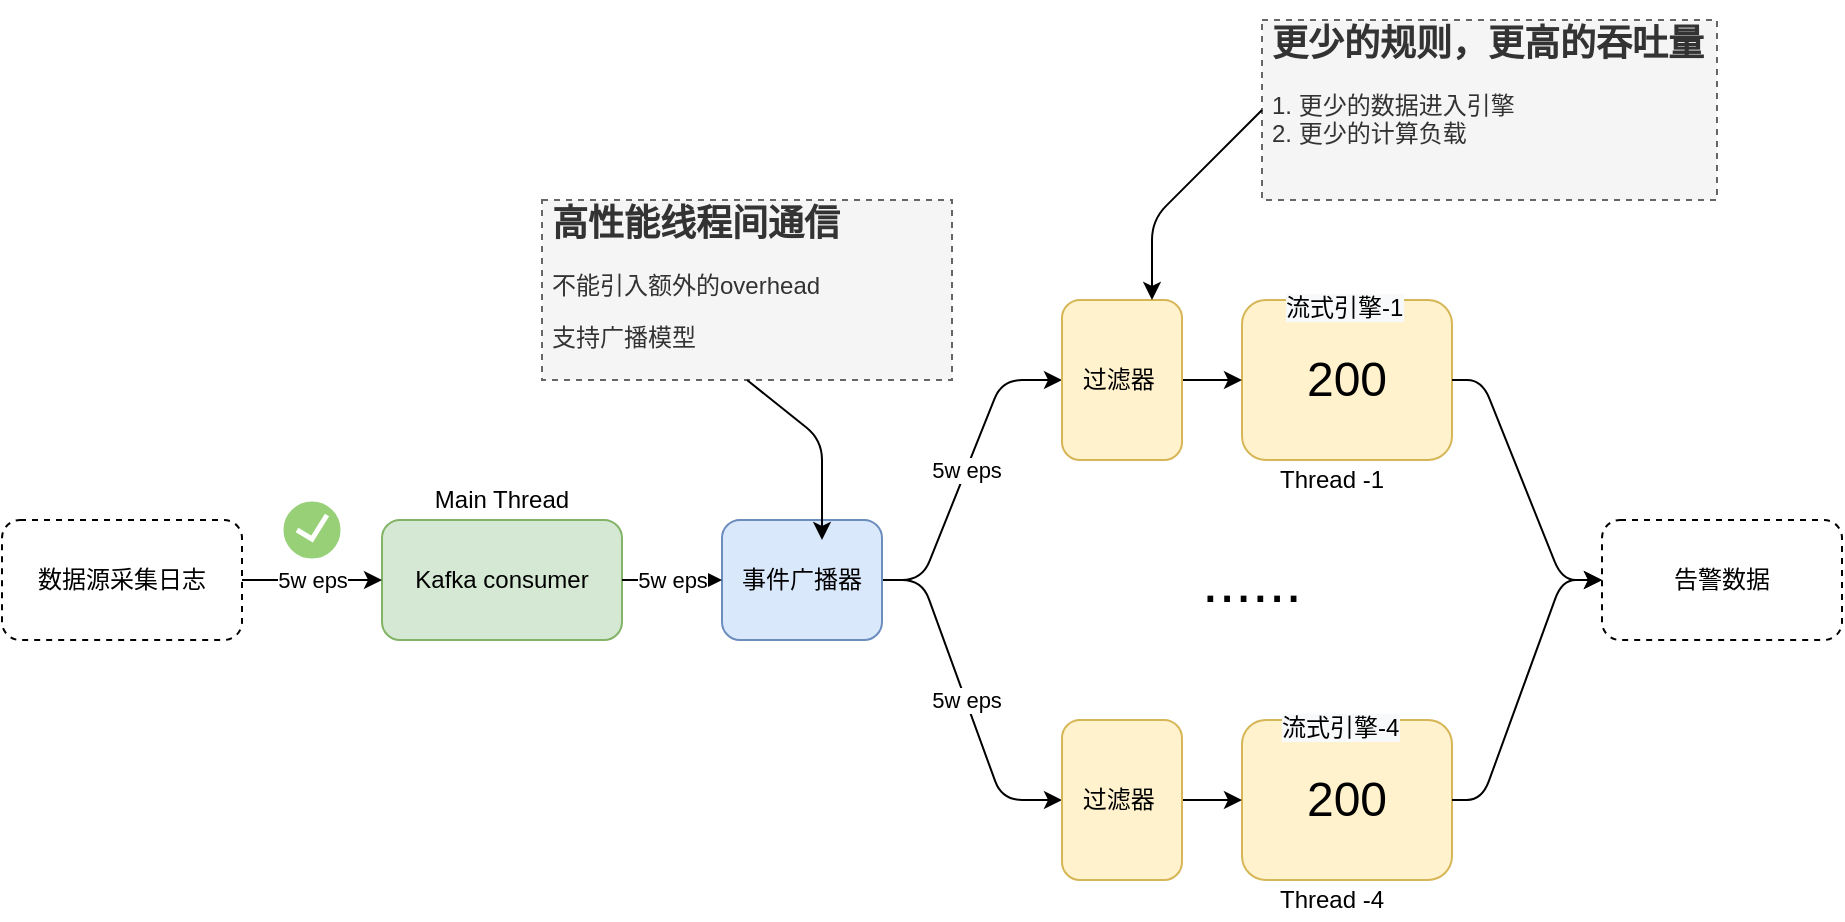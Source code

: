 <mxfile version="14.5.7" type="github">
  <diagram id="C5vinGJHW-rtovE41A46" name="Page-1">
    <mxGraphModel dx="2050" dy="1873" grid="1" gridSize="10" guides="1" tooltips="1" connect="1" arrows="1" fold="1" page="1" pageScale="1" pageWidth="827" pageHeight="1169" math="0" shadow="0">
      <root>
        <mxCell id="0" />
        <mxCell id="1" parent="0" />
        <mxCell id="gqFwRVO5_w8t7Y9dCftd-1" value="Kafka consumer" style="rounded=1;whiteSpace=wrap;html=1;fillColor=#d5e8d4;strokeColor=#82b366;" parent="1" vertex="1">
          <mxGeometry x="-70" y="190" width="120" height="60" as="geometry" />
        </mxCell>
        <mxCell id="gqFwRVO5_w8t7Y9dCftd-2" value="&lt;font style=&quot;font-size: 24px&quot;&gt;200&lt;/font&gt;" style="rounded=1;whiteSpace=wrap;html=1;fillColor=#fff2cc;strokeColor=#d6b656;" parent="1" vertex="1">
          <mxGeometry x="360" y="80" width="105" height="80" as="geometry" />
        </mxCell>
        <mxCell id="gqFwRVO5_w8t7Y9dCftd-3" value="5w eps" style="endArrow=classic;html=1;exitX=1;exitY=0.5;exitDx=0;exitDy=0;entryX=0;entryY=0.5;entryDx=0;entryDy=0;" parent="1" source="gqFwRVO5_w8t7Y9dCftd-19" target="rhmCtTNwZxS6rfIbyrju-1" edge="1">
          <mxGeometry x="0.001" relative="1" as="geometry">
            <mxPoint x="130" y="250" as="sourcePoint" />
            <mxPoint x="290" y="250" as="targetPoint" />
            <Array as="points">
              <mxPoint x="200" y="220" />
              <mxPoint x="240" y="120" />
            </Array>
            <mxPoint as="offset" />
          </mxGeometry>
        </mxCell>
        <mxCell id="gqFwRVO5_w8t7Y9dCftd-4" value="数据源采集日志" style="rounded=1;whiteSpace=wrap;html=1;dashed=1;" parent="1" vertex="1">
          <mxGeometry x="-260" y="190" width="120" height="60" as="geometry" />
        </mxCell>
        <mxCell id="gqFwRVO5_w8t7Y9dCftd-9" value="5w eps" style="endArrow=classic;html=1;exitX=1;exitY=0.5;exitDx=0;exitDy=0;entryX=0;entryY=0.5;entryDx=0;entryDy=0;" parent="1" source="gqFwRVO5_w8t7Y9dCftd-4" target="gqFwRVO5_w8t7Y9dCftd-1" edge="1">
          <mxGeometry relative="1" as="geometry">
            <mxPoint x="90" y="240" as="sourcePoint" />
            <mxPoint x="165" y="240" as="targetPoint" />
            <Array as="points" />
          </mxGeometry>
        </mxCell>
        <mxCell id="gqFwRVO5_w8t7Y9dCftd-10" value="&lt;span style=&quot;color: rgb(0 , 0 , 0) ; font-family: &amp;#34;helvetica&amp;#34; ; font-size: 12px ; font-style: normal ; font-weight: 400 ; letter-spacing: normal ; text-align: center ; text-indent: 0px ; text-transform: none ; word-spacing: 0px ; background-color: rgb(248 , 249 , 250) ; display: inline ; float: none&quot;&gt;流式引擎-1&lt;/span&gt;" style="text;whiteSpace=wrap;html=1;" parent="1" vertex="1">
          <mxGeometry x="380" y="70" width="70" height="30" as="geometry" />
        </mxCell>
        <mxCell id="gqFwRVO5_w8t7Y9dCftd-11" value="&lt;font style=&quot;font-size: 24px&quot;&gt;200&lt;/font&gt;" style="rounded=1;whiteSpace=wrap;html=1;fillColor=#fff2cc;strokeColor=#d6b656;" parent="1" vertex="1">
          <mxGeometry x="360" y="290" width="105" height="80" as="geometry" />
        </mxCell>
        <mxCell id="gqFwRVO5_w8t7Y9dCftd-12" value="&lt;span style=&quot;color: rgb(0 , 0 , 0) ; font-family: &amp;#34;helvetica&amp;#34; ; font-size: 12px ; font-style: normal ; font-weight: 400 ; letter-spacing: normal ; text-align: center ; text-indent: 0px ; text-transform: none ; word-spacing: 0px ; background-color: rgb(248 , 249 , 250) ; display: inline ; float: none&quot;&gt;流式引擎-4&lt;/span&gt;" style="text;whiteSpace=wrap;html=1;" parent="1" vertex="1">
          <mxGeometry x="377.5" y="280" width="70" height="30" as="geometry" />
        </mxCell>
        <mxCell id="gqFwRVO5_w8t7Y9dCftd-13" value="&lt;span style=&quot;font-size: 30px&quot;&gt;......&lt;/span&gt;" style="text;html=1;align=center;verticalAlign=middle;whiteSpace=wrap;rounded=0;" parent="1" vertex="1">
          <mxGeometry x="300" y="210" width="130" height="20" as="geometry" />
        </mxCell>
        <mxCell id="gqFwRVO5_w8t7Y9dCftd-14" value="5w eps" style="endArrow=classic;html=1;exitX=1;exitY=0.5;exitDx=0;exitDy=0;entryX=0;entryY=0.5;entryDx=0;entryDy=0;" parent="1" source="gqFwRVO5_w8t7Y9dCftd-19" target="rhmCtTNwZxS6rfIbyrju-4" edge="1">
          <mxGeometry relative="1" as="geometry">
            <mxPoint x="180" y="230" as="sourcePoint" />
            <mxPoint x="310" y="110" as="targetPoint" />
            <Array as="points">
              <mxPoint x="200" y="220" />
              <mxPoint x="240" y="330" />
            </Array>
          </mxGeometry>
        </mxCell>
        <mxCell id="gqFwRVO5_w8t7Y9dCftd-19" value="事件广播器" style="rounded=1;whiteSpace=wrap;html=1;fillColor=#dae8fc;strokeColor=#6c8ebf;" parent="1" vertex="1">
          <mxGeometry x="100" y="190" width="80" height="60" as="geometry" />
        </mxCell>
        <mxCell id="gqFwRVO5_w8t7Y9dCftd-20" value="5w eps" style="endArrow=classic;html=1;exitX=1;exitY=0.5;exitDx=0;exitDy=0;entryX=0;entryY=0.5;entryDx=0;entryDy=0;" parent="1" source="gqFwRVO5_w8t7Y9dCftd-1" target="gqFwRVO5_w8t7Y9dCftd-19" edge="1">
          <mxGeometry relative="1" as="geometry">
            <mxPoint x="-110" y="230" as="sourcePoint" />
            <mxPoint x="90" y="240" as="targetPoint" />
            <Array as="points" />
          </mxGeometry>
        </mxCell>
        <mxCell id="gqFwRVO5_w8t7Y9dCftd-21" value="Main Thread" style="text;html=1;strokeColor=none;fillColor=none;align=center;verticalAlign=middle;whiteSpace=wrap;rounded=0;" parent="1" vertex="1">
          <mxGeometry x="-55" y="170" width="90" height="20" as="geometry" />
        </mxCell>
        <mxCell id="gqFwRVO5_w8t7Y9dCftd-22" value="Thread -1" style="text;html=1;strokeColor=none;fillColor=none;align=center;verticalAlign=middle;whiteSpace=wrap;rounded=0;" parent="1" vertex="1">
          <mxGeometry x="360" y="160" width="90" height="20" as="geometry" />
        </mxCell>
        <mxCell id="gqFwRVO5_w8t7Y9dCftd-23" value="Thread -4" style="text;html=1;strokeColor=none;fillColor=none;align=center;verticalAlign=middle;whiteSpace=wrap;rounded=0;" parent="1" vertex="1">
          <mxGeometry x="360" y="370" width="90" height="20" as="geometry" />
        </mxCell>
        <mxCell id="gqFwRVO5_w8t7Y9dCftd-28" value="" style="verticalLabelPosition=bottom;verticalAlign=top;html=1;shadow=0;dashed=0;strokeWidth=1;shape=mxgraph.ios.iCheckIcon;fillColor2=#97D077;strokeColor=#ffffff;fillColor=#97D077;" parent="1" vertex="1">
          <mxGeometry x="-120" y="180" width="30" height="30" as="geometry" />
        </mxCell>
        <mxCell id="bxUp1ofbsn-oUwiHGzQS-1" value="告警数据" style="rounded=1;whiteSpace=wrap;html=1;dashed=1;" parent="1" vertex="1">
          <mxGeometry x="540" y="190" width="120" height="60" as="geometry" />
        </mxCell>
        <mxCell id="bxUp1ofbsn-oUwiHGzQS-2" value="" style="endArrow=classic;html=1;exitX=1;exitY=0.5;exitDx=0;exitDy=0;entryX=0;entryY=0.5;entryDx=0;entryDy=0;" parent="1" source="gqFwRVO5_w8t7Y9dCftd-2" target="bxUp1ofbsn-oUwiHGzQS-1" edge="1">
          <mxGeometry x="0.001" relative="1" as="geometry">
            <mxPoint x="200" y="230" as="sourcePoint" />
            <mxPoint x="310" y="130" as="targetPoint" />
            <Array as="points">
              <mxPoint x="480" y="120" />
              <mxPoint x="520" y="220" />
            </Array>
            <mxPoint as="offset" />
          </mxGeometry>
        </mxCell>
        <mxCell id="bxUp1ofbsn-oUwiHGzQS-3" value="" style="endArrow=classic;html=1;exitX=1;exitY=0.5;exitDx=0;exitDy=0;entryX=0;entryY=0.5;entryDx=0;entryDy=0;" parent="1" source="gqFwRVO5_w8t7Y9dCftd-11" target="bxUp1ofbsn-oUwiHGzQS-1" edge="1">
          <mxGeometry x="0.001" relative="1" as="geometry">
            <mxPoint x="430" y="130" as="sourcePoint" />
            <mxPoint x="540" y="230" as="targetPoint" />
            <Array as="points">
              <mxPoint x="480" y="330" />
              <mxPoint x="520" y="220" />
            </Array>
            <mxPoint as="offset" />
          </mxGeometry>
        </mxCell>
        <mxCell id="rhmCtTNwZxS6rfIbyrju-3" value="" style="edgeStyle=orthogonalEdgeStyle;rounded=0;orthogonalLoop=1;jettySize=auto;html=1;entryX=0;entryY=0.5;entryDx=0;entryDy=0;" edge="1" parent="1" source="rhmCtTNwZxS6rfIbyrju-1" target="gqFwRVO5_w8t7Y9dCftd-2">
          <mxGeometry relative="1" as="geometry" />
        </mxCell>
        <mxCell id="rhmCtTNwZxS6rfIbyrju-1" value="&lt;font style=&quot;font-size: 12px&quot;&gt;过滤器&amp;nbsp;&lt;/font&gt;" style="rounded=1;whiteSpace=wrap;html=1;fillColor=#fff2cc;strokeColor=#d6b656;" vertex="1" parent="1">
          <mxGeometry x="270" y="80" width="60" height="80" as="geometry" />
        </mxCell>
        <mxCell id="rhmCtTNwZxS6rfIbyrju-5" value="" style="edgeStyle=orthogonalEdgeStyle;rounded=0;orthogonalLoop=1;jettySize=auto;html=1;entryX=0;entryY=0.5;entryDx=0;entryDy=0;" edge="1" parent="1" source="rhmCtTNwZxS6rfIbyrju-4" target="gqFwRVO5_w8t7Y9dCftd-11">
          <mxGeometry relative="1" as="geometry" />
        </mxCell>
        <mxCell id="rhmCtTNwZxS6rfIbyrju-4" value="&lt;font style=&quot;font-size: 12px&quot;&gt;过滤器&amp;nbsp;&lt;/font&gt;" style="rounded=1;whiteSpace=wrap;html=1;fillColor=#fff2cc;strokeColor=#d6b656;" vertex="1" parent="1">
          <mxGeometry x="270" y="290" width="60" height="80" as="geometry" />
        </mxCell>
        <mxCell id="rhmCtTNwZxS6rfIbyrju-6" value="&lt;h1 style=&quot;font-size: 18px&quot;&gt;更少的规则，更高的吞吐量&lt;/h1&gt;&lt;div&gt;1. 更少的数据进入引擎&lt;/div&gt;&lt;div&gt;2. 更少的计算负载&lt;/div&gt;" style="text;html=1;strokeColor=#666666;fillColor=#f5f5f5;spacing=5;spacingTop=-20;whiteSpace=wrap;overflow=hidden;rounded=0;dashed=1;fontColor=#333333;" vertex="1" parent="1">
          <mxGeometry x="370" y="-60" width="227.5" height="90" as="geometry" />
        </mxCell>
        <mxCell id="rhmCtTNwZxS6rfIbyrju-7" value="" style="endArrow=classic;html=1;exitX=0;exitY=0.5;exitDx=0;exitDy=0;entryX=0.75;entryY=0;entryDx=0;entryDy=0;" edge="1" parent="1" source="rhmCtTNwZxS6rfIbyrju-6" target="rhmCtTNwZxS6rfIbyrju-1">
          <mxGeometry width="50" height="50" relative="1" as="geometry">
            <mxPoint x="112.5" y="120" as="sourcePoint" />
            <mxPoint x="310" y="80" as="targetPoint" />
            <Array as="points">
              <mxPoint x="315" y="40" />
            </Array>
          </mxGeometry>
        </mxCell>
        <mxCell id="rhmCtTNwZxS6rfIbyrju-11" value="&lt;h1 style=&quot;font-size: 18px&quot;&gt;高性能线程间通信&lt;/h1&gt;&lt;p&gt;&lt;font style=&quot;font-size: 12px&quot;&gt;不能引入额外的overhead&lt;/font&gt;&lt;/p&gt;&lt;p&gt;&lt;font style=&quot;font-size: 12px&quot;&gt;支持广播模型&lt;/font&gt;&lt;/p&gt;" style="text;html=1;strokeColor=#666666;fillColor=#f5f5f5;spacing=5;spacingTop=-20;whiteSpace=wrap;overflow=hidden;rounded=0;dashed=1;fontColor=#333333;" vertex="1" parent="1">
          <mxGeometry x="10" y="30" width="205" height="90" as="geometry" />
        </mxCell>
        <mxCell id="rhmCtTNwZxS6rfIbyrju-12" value="" style="endArrow=classic;html=1;exitX=0.5;exitY=1;exitDx=0;exitDy=0;entryX=0.5;entryY=0;entryDx=0;entryDy=0;" edge="1" parent="1" source="rhmCtTNwZxS6rfIbyrju-11">
          <mxGeometry width="50" height="50" relative="1" as="geometry">
            <mxPoint x="285" y="265" as="sourcePoint" />
            <mxPoint x="150" y="200" as="targetPoint" />
            <Array as="points">
              <mxPoint x="150" y="150" />
            </Array>
          </mxGeometry>
        </mxCell>
      </root>
    </mxGraphModel>
  </diagram>
</mxfile>
